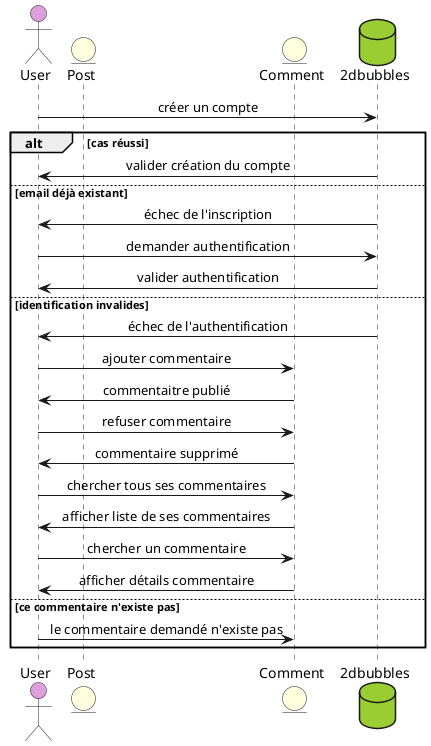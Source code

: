 @startuml UserSequence

skinparam responseMessageBelowArrow true
skinparam SequenceMessageAlignment center

actor User as User #Plum

entity Post as Post #LightYellow
entity Comment as Comment #LightYellow

database 2dbubbles as 2dbubbles #YellowGreen

User -> 2dbubbles: créer un compte
alt cas réussi
2dbubbles -> User: valider création du compte
else email déjà existant 
2dbubbles -> User: échec de l'inscription

User -> 2dbubbles: demander authentification 
2dbubbles -> User: valider authentification 
else identification invalides
2dbubbles -> User: échec de l'authentification


User -> Comment: ajouter commentaire
Comment -> User: commentaitre publié
User -> Comment: refuser commentaire
Comment -> User: commentaire supprimé

User -> Comment: chercher tous ses commentaires
Comment -> User: afficher liste de ses commentaires

User -> Comment: chercher un commentaire
Comment -> User: afficher détails commentaire
else ce commentaire n'existe pas
User -> Comment: le commentaire demandé n'existe pas

end
@enduml
